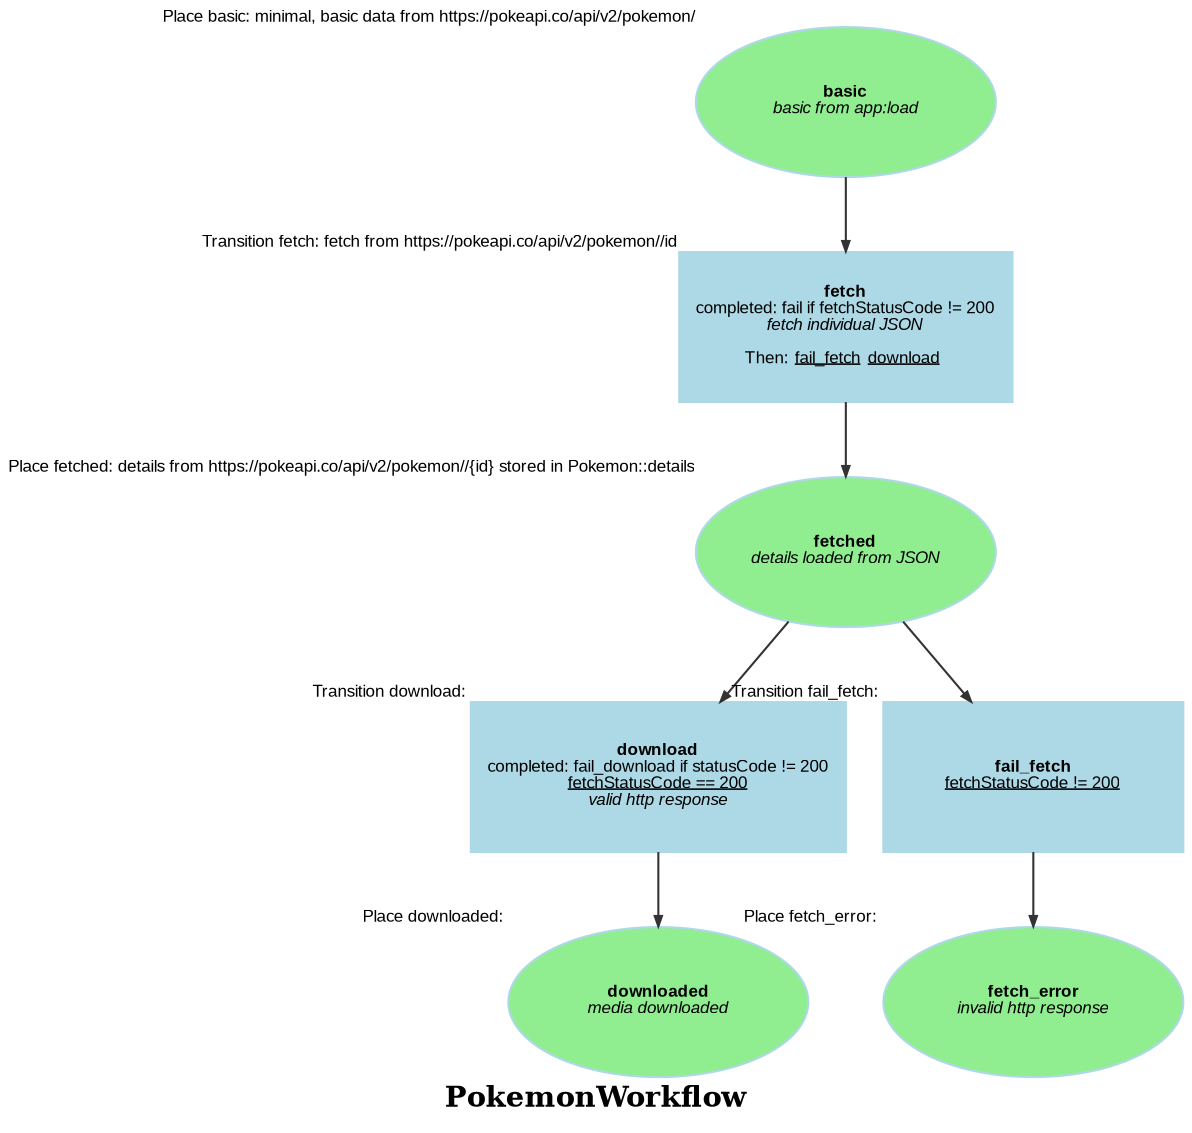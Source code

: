 digraph workflow {
  ratio="compress" rankdir="TB" label=<<B>PokemonWorkflow</B>>
  node [fontsize="8" fontname="Arial" color="lightBlue" style="filled" fixedsize="false" width="2" height="1"];
  edge [fontsize="7" fontname="Arial" color="#333333" arrowhead="normal" arrowsize="0.5"];

  place_basic [label=<<B>basic</B><BR/><I>basic from app:load</I>>, shape=oval fillcolor="lightgreen" style="filled" xlabel="Place basic: minimal, basic data from https://pokeapi.co/api/v2/pokemon/"];
  place_fetched [label=<<B>fetched</B><BR/><I>details loaded from JSON</I>>, shape=oval fillcolor="lightgreen" style="filled" xlabel="Place fetched: details from https://pokeapi.co/api/v2/pokemon//{id} stored in Pokemon::details"];
  place_downloaded [label=<<B>downloaded</B><BR/><I>media downloaded</I>>, shape=oval fillcolor="lightgreen" style="filled" xlabel="Place downloaded: "];
  place_fetch_error [label=<<B>fetch_error</B><BR/><I>invalid http response</I>>, shape=oval fillcolor="lightgreen" style="filled" xlabel="Place fetch_error: "];
  transition_fetch [label=<<B>fetch</B><BR/>completed: fail if fetchStatusCode != 200<BR/><I>fetch individual JSON</I><BR/><BR/>Then: <U>fail_fetch</U> <U>download</U> >, shape="box" regular="" xlabel="Transition fetch: fetch from https://pokeapi.co/api/v2/pokemon//id"];
  transition_download [label=<<B>download</B><BR/>completed: fail_download if statusCode != 200<BR/><U>fetchStatusCode == 200</U><BR/><I>valid http response</I>>, shape="box" regular="" xlabel="Transition download: "];
  transition_fail_fetch [label=<<B>fail_fetch</B><BR/><U>fetchStatusCode != 200</U>>, shape="box" regular="" xlabel="Transition fail_fetch: "];
  place_basic -> transition_fetch [style="solid", comment="basic"];
  transition_fetch -> place_fetched [style="solid"];
  place_fetched -> transition_download [style="solid", comment="fetched"];
  transition_download -> place_downloaded [style="solid"];
  place_fetched -> transition_fail_fetch [style="solid", comment="fetched"];
  transition_fail_fetch -> place_fetch_error [style="solid"];
}
